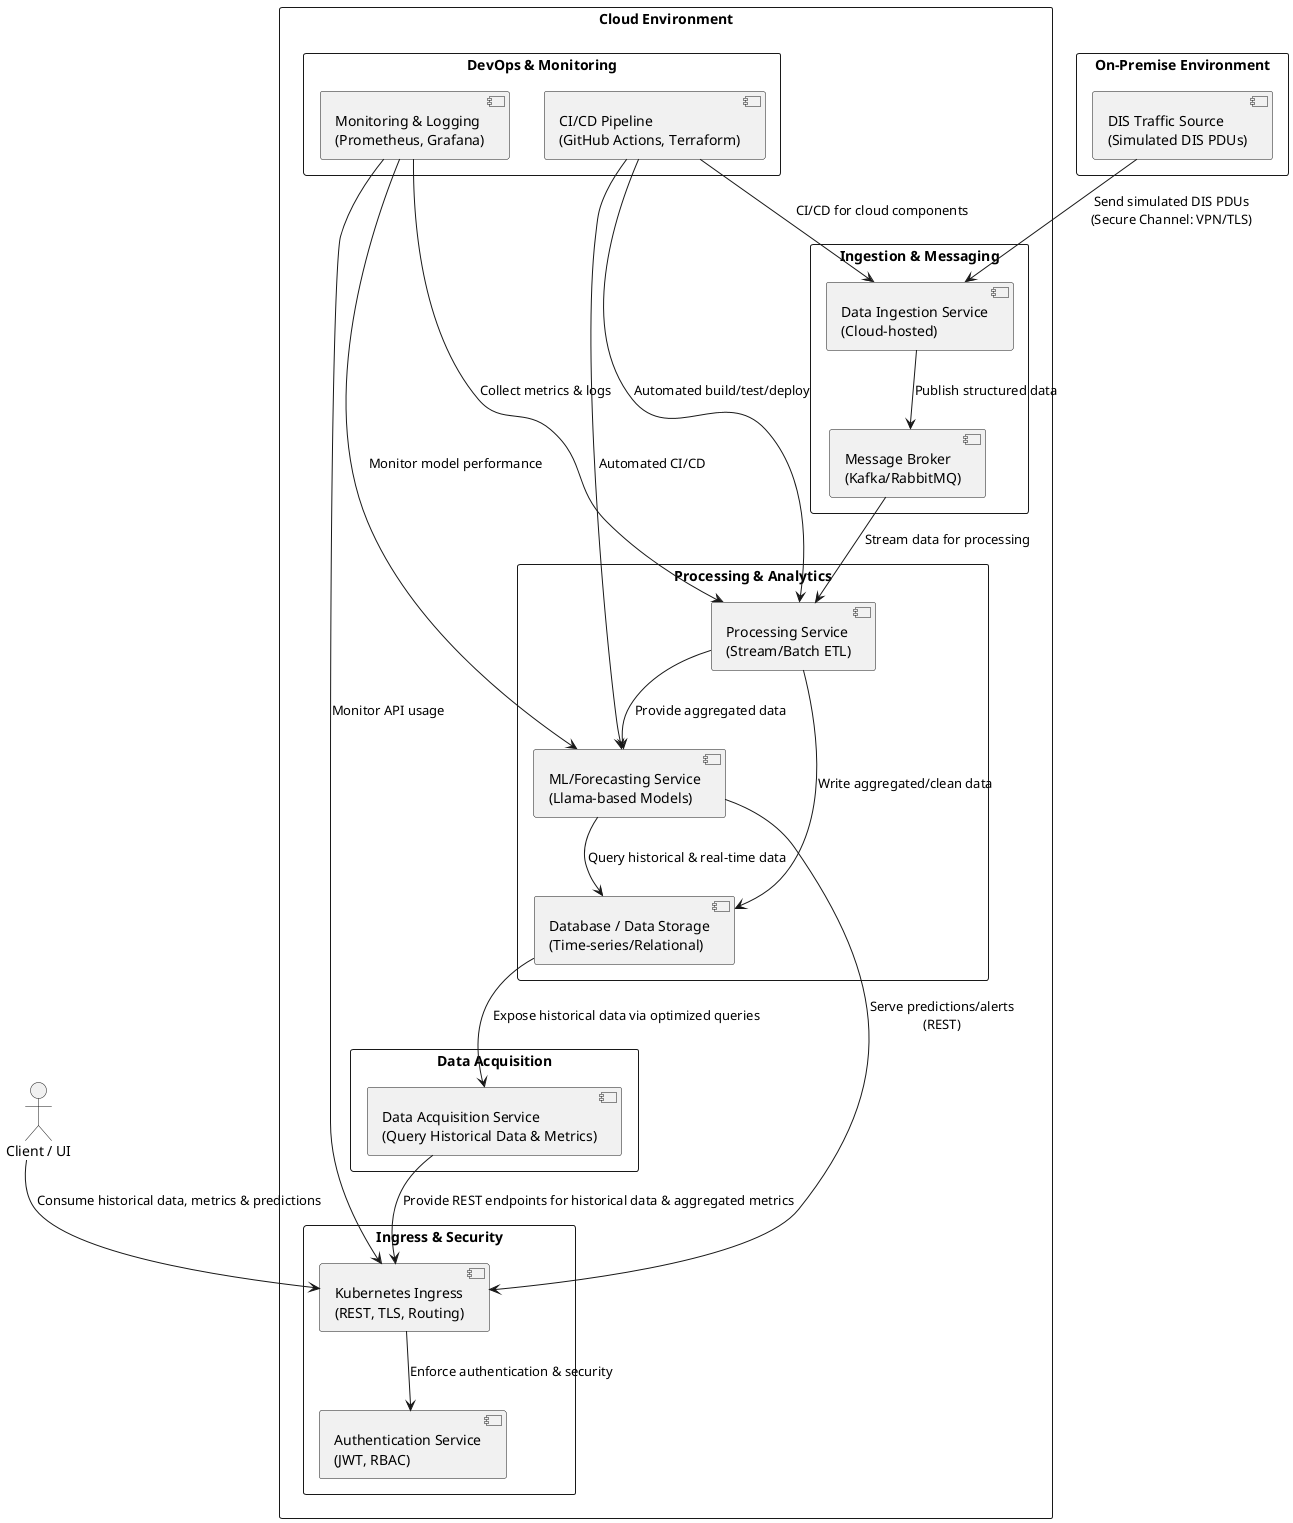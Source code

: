 @startuml
skinparam packageStyle rectangle

actor "Client / UI" as UI

' On-Premise components
package "On-Premise Environment" {
  [DIS Traffic Source\n(Simulated DIS PDUs)] as DIS_Source
}

' Cloud components
package "Cloud Environment" {
  package "Ingestion & Messaging" {
    [Data Ingestion Service\n(Cloud-hosted)] as Ingestion
    [Message Broker\n(Kafka/RabbitMQ)] as Broker
  }
  
  package "Processing & Analytics" {
    [Processing Service\n(Stream/Batch ETL)] as Processing
    [ML/Forecasting Service\n(Llama-based Models)] as MLService
    [Database / Data Storage\n(Time-series/Relational)] as Storage
  }
  
  package "Data Acquisition" {
    [Data Acquisition Service\n(Query Historical Data & Metrics)] as DataAcquire
  }
  
  package "Ingress & Security" {
    [Kubernetes Ingress\n(REST, TLS, Routing)] as Ingress
    [Authentication Service\n(JWT, RBAC)] as AuthService
  }
  
  package "DevOps & Monitoring" {
    [Monitoring & Logging\n(Prometheus, Grafana)] as Monitor
    [CI/CD Pipeline\n(GitHub Actions, Terraform)] as CICD
  }
}

' Interactions between on-premise and cloud
DIS_Source --> Ingestion : Send simulated DIS PDUs\n(Secure Channel: VPN/TLS)
Ingestion --> Broker : Publish structured data
Broker --> Processing : Stream data for processing
Processing --> Storage : Write aggregated/clean data

' Data Acquisition for historical queries and metrics
Storage --> DataAcquire : Expose historical data via optimized queries
' MODIFIED LABEL AND DESCRIPTION for DataAcquire to Ingress
DataAcquire --> Ingress : Provide REST endpoints for historical data & aggregated metrics 

' ML & API interaction
Processing --> MLService : Provide aggregated data
MLService --> Storage : Query historical & real-time data
MLService --> Ingress : Serve predictions/alerts\n(REST)

' Ingress and security flow
Ingress --> AuthService : Enforce authentication & security
UI --> Ingress : Consume historical data, metrics & predictions

' DevOps & Monitoring interactions
Monitor --> Processing : Collect metrics & logs
Monitor --> MLService : Monitor model performance
Monitor --> Ingress : Monitor API usage
CICD --> Ingestion : CI/CD for cloud components
CICD --> Processing : Automated build/test/deploy
CICD --> MLService : Automated CI/CD

@enduml